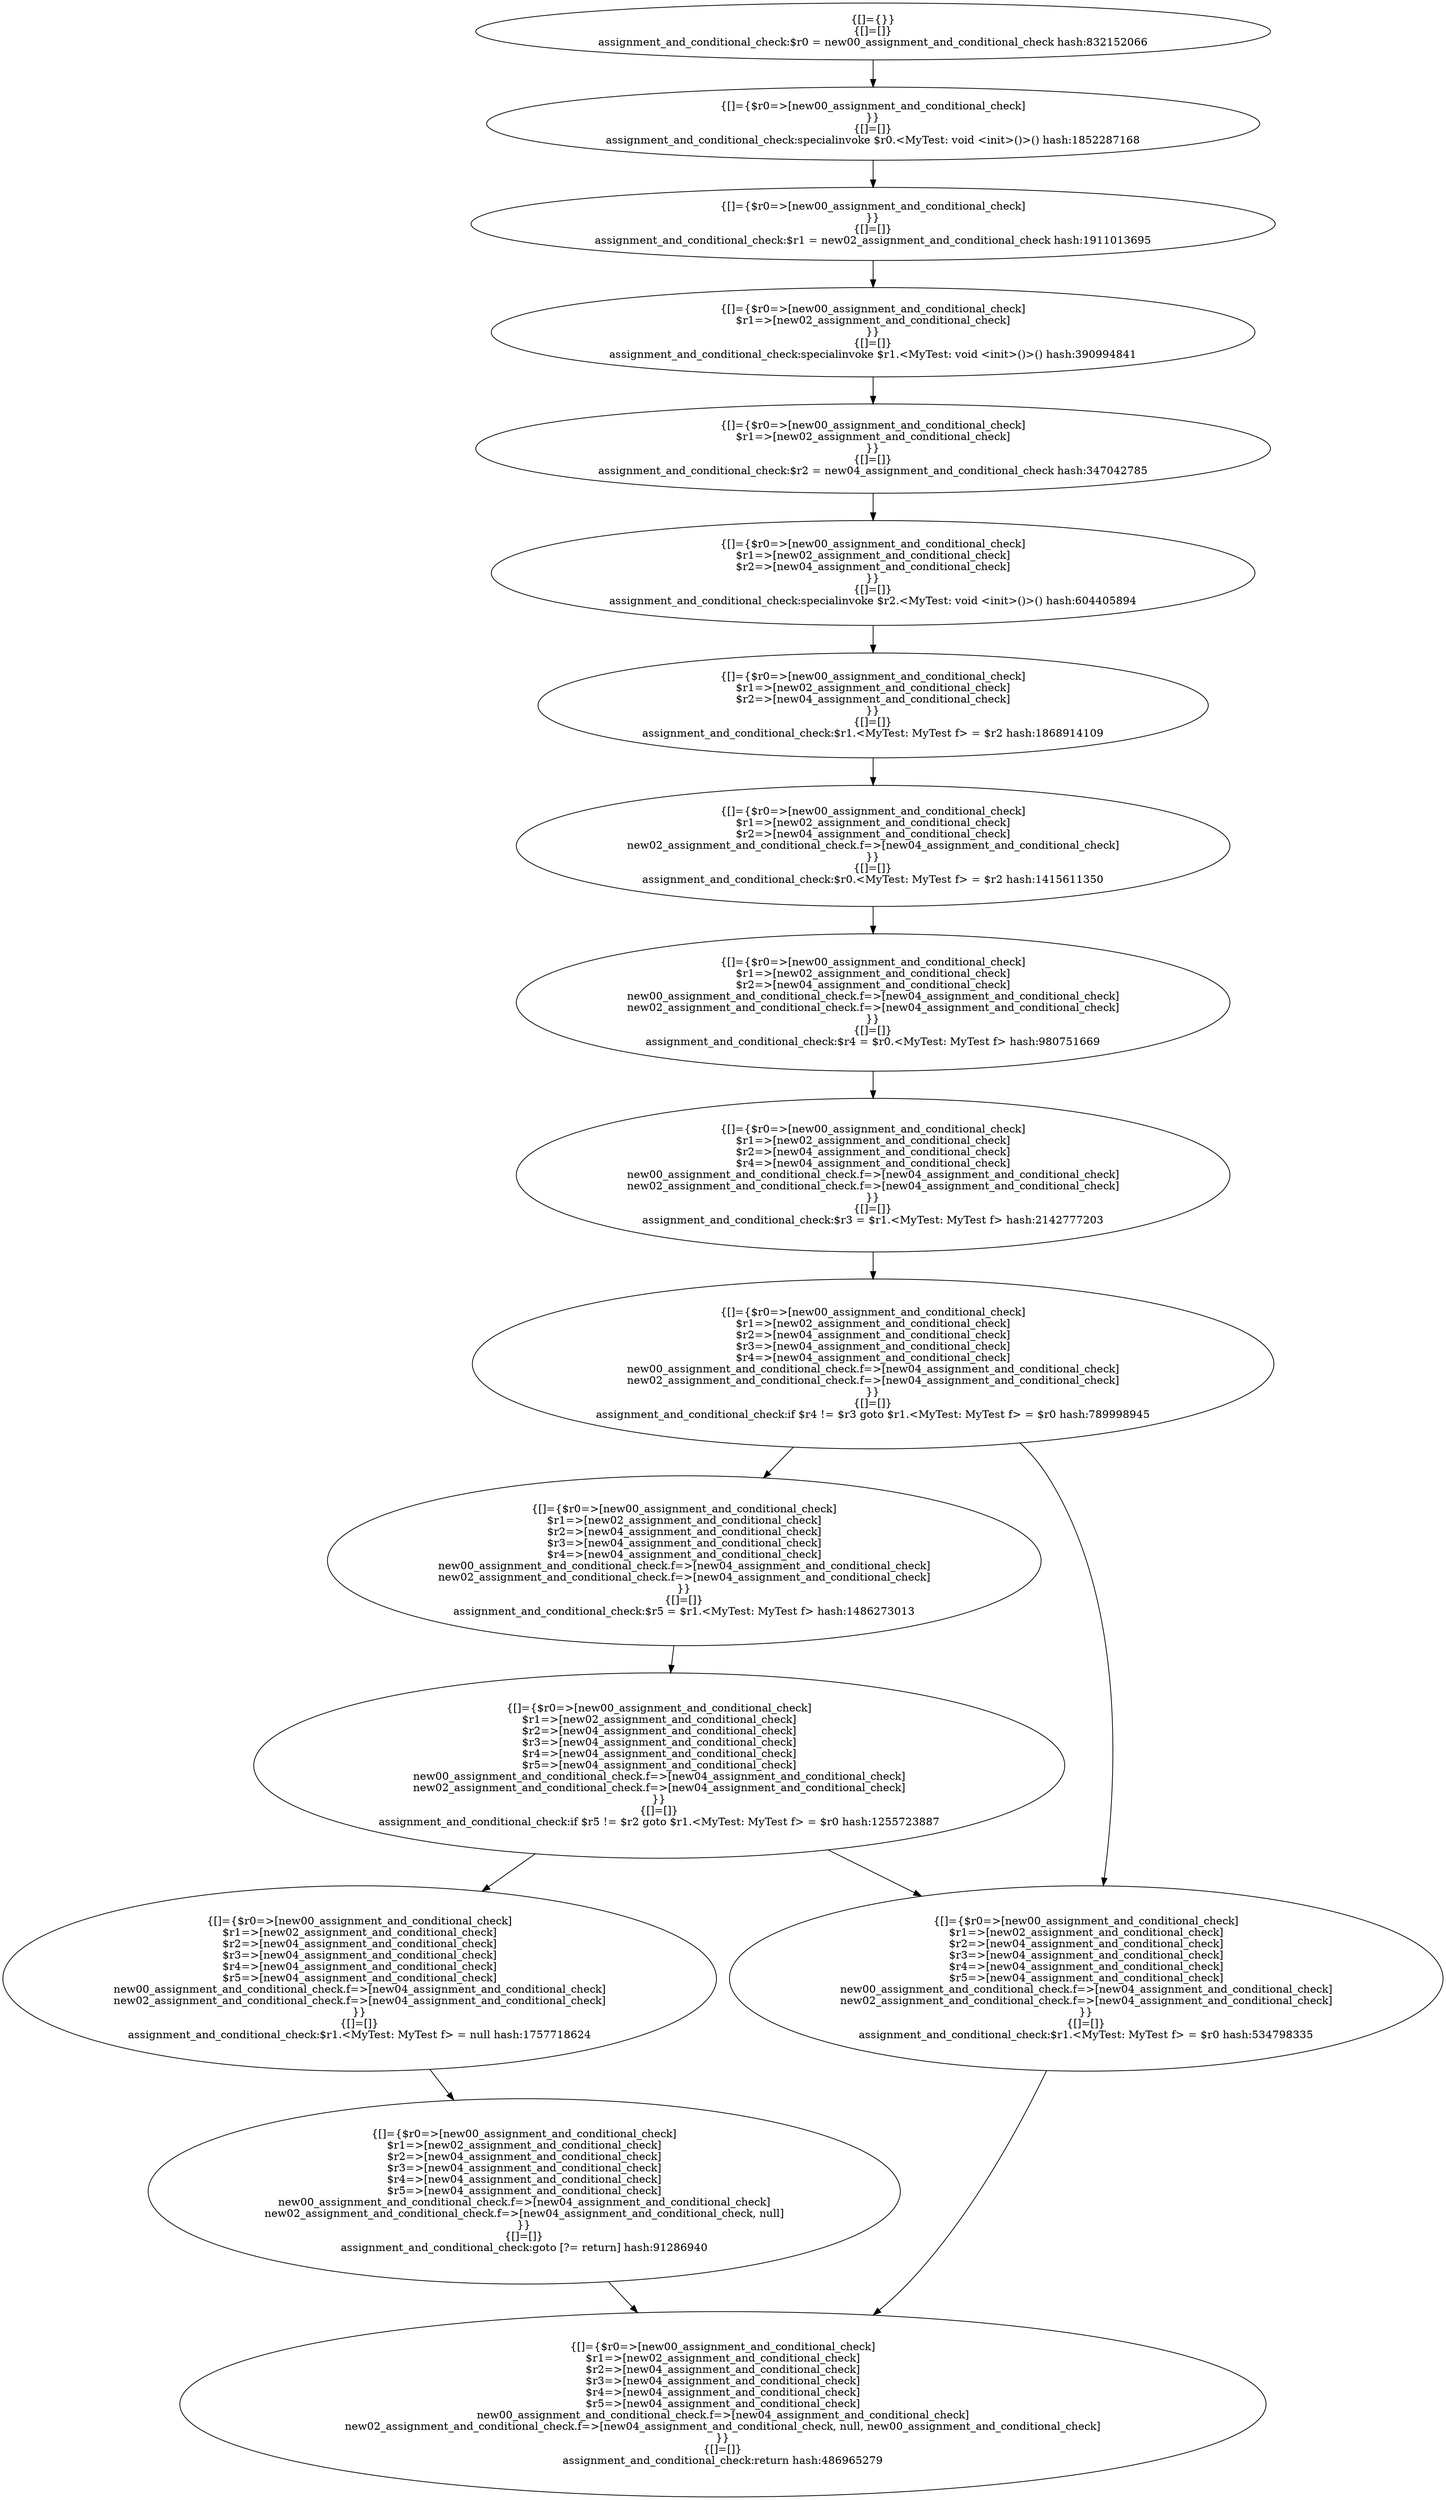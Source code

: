 digraph "./target2-mine/MyTest.assignment_and_conditional_check" {
    "{[]={}}
{[]=[]}
assignment_and_conditional_check:$r0 = new00_assignment_and_conditional_check hash:832152066";
    "{[]={$r0=>[new00_assignment_and_conditional_check]
}}
{[]=[]}
assignment_and_conditional_check:specialinvoke $r0.<MyTest: void <init>()>() hash:1852287168";
    "{[]={$r0=>[new00_assignment_and_conditional_check]
}}
{[]=[]}
assignment_and_conditional_check:$r1 = new02_assignment_and_conditional_check hash:1911013695";
    "{[]={$r0=>[new00_assignment_and_conditional_check]
$r1=>[new02_assignment_and_conditional_check]
}}
{[]=[]}
assignment_and_conditional_check:specialinvoke $r1.<MyTest: void <init>()>() hash:390994841";
    "{[]={$r0=>[new00_assignment_and_conditional_check]
$r1=>[new02_assignment_and_conditional_check]
}}
{[]=[]}
assignment_and_conditional_check:$r2 = new04_assignment_and_conditional_check hash:347042785";
    "{[]={$r0=>[new00_assignment_and_conditional_check]
$r1=>[new02_assignment_and_conditional_check]
$r2=>[new04_assignment_and_conditional_check]
}}
{[]=[]}
assignment_and_conditional_check:specialinvoke $r2.<MyTest: void <init>()>() hash:604405894";
    "{[]={$r0=>[new00_assignment_and_conditional_check]
$r1=>[new02_assignment_and_conditional_check]
$r2=>[new04_assignment_and_conditional_check]
}}
{[]=[]}
assignment_and_conditional_check:$r1.<MyTest: MyTest f> = $r2 hash:1868914109";
    "{[]={$r0=>[new00_assignment_and_conditional_check]
$r1=>[new02_assignment_and_conditional_check]
$r2=>[new04_assignment_and_conditional_check]
new02_assignment_and_conditional_check.f=>[new04_assignment_and_conditional_check]
}}
{[]=[]}
assignment_and_conditional_check:$r0.<MyTest: MyTest f> = $r2 hash:1415611350";
    "{[]={$r0=>[new00_assignment_and_conditional_check]
$r1=>[new02_assignment_and_conditional_check]
$r2=>[new04_assignment_and_conditional_check]
new00_assignment_and_conditional_check.f=>[new04_assignment_and_conditional_check]
new02_assignment_and_conditional_check.f=>[new04_assignment_and_conditional_check]
}}
{[]=[]}
assignment_and_conditional_check:$r4 = $r0.<MyTest: MyTest f> hash:980751669";
    "{[]={$r0=>[new00_assignment_and_conditional_check]
$r1=>[new02_assignment_and_conditional_check]
$r2=>[new04_assignment_and_conditional_check]
$r4=>[new04_assignment_and_conditional_check]
new00_assignment_and_conditional_check.f=>[new04_assignment_and_conditional_check]
new02_assignment_and_conditional_check.f=>[new04_assignment_and_conditional_check]
}}
{[]=[]}
assignment_and_conditional_check:$r3 = $r1.<MyTest: MyTest f> hash:2142777203";
    "{[]={$r0=>[new00_assignment_and_conditional_check]
$r1=>[new02_assignment_and_conditional_check]
$r2=>[new04_assignment_and_conditional_check]
$r3=>[new04_assignment_and_conditional_check]
$r4=>[new04_assignment_and_conditional_check]
new00_assignment_and_conditional_check.f=>[new04_assignment_and_conditional_check]
new02_assignment_and_conditional_check.f=>[new04_assignment_and_conditional_check]
}}
{[]=[]}
assignment_and_conditional_check:if $r4 != $r3 goto $r1.<MyTest: MyTest f> = $r0 hash:789998945";
    "{[]={$r0=>[new00_assignment_and_conditional_check]
$r1=>[new02_assignment_and_conditional_check]
$r2=>[new04_assignment_and_conditional_check]
$r3=>[new04_assignment_and_conditional_check]
$r4=>[new04_assignment_and_conditional_check]
new00_assignment_and_conditional_check.f=>[new04_assignment_and_conditional_check]
new02_assignment_and_conditional_check.f=>[new04_assignment_and_conditional_check]
}}
{[]=[]}
assignment_and_conditional_check:$r5 = $r1.<MyTest: MyTest f> hash:1486273013";
    "{[]={$r0=>[new00_assignment_and_conditional_check]
$r1=>[new02_assignment_and_conditional_check]
$r2=>[new04_assignment_and_conditional_check]
$r3=>[new04_assignment_and_conditional_check]
$r4=>[new04_assignment_and_conditional_check]
$r5=>[new04_assignment_and_conditional_check]
new00_assignment_and_conditional_check.f=>[new04_assignment_and_conditional_check]
new02_assignment_and_conditional_check.f=>[new04_assignment_and_conditional_check]
}}
{[]=[]}
assignment_and_conditional_check:if $r5 != $r2 goto $r1.<MyTest: MyTest f> = $r0 hash:1255723887";
    "{[]={$r0=>[new00_assignment_and_conditional_check]
$r1=>[new02_assignment_and_conditional_check]
$r2=>[new04_assignment_and_conditional_check]
$r3=>[new04_assignment_and_conditional_check]
$r4=>[new04_assignment_and_conditional_check]
$r5=>[new04_assignment_and_conditional_check]
new00_assignment_and_conditional_check.f=>[new04_assignment_and_conditional_check]
new02_assignment_and_conditional_check.f=>[new04_assignment_and_conditional_check]
}}
{[]=[]}
assignment_and_conditional_check:$r1.<MyTest: MyTest f> = null hash:1757718624";
    "{[]={$r0=>[new00_assignment_and_conditional_check]
$r1=>[new02_assignment_and_conditional_check]
$r2=>[new04_assignment_and_conditional_check]
$r3=>[new04_assignment_and_conditional_check]
$r4=>[new04_assignment_and_conditional_check]
$r5=>[new04_assignment_and_conditional_check]
new00_assignment_and_conditional_check.f=>[new04_assignment_and_conditional_check]
new02_assignment_and_conditional_check.f=>[new04_assignment_and_conditional_check, null]
}}
{[]=[]}
assignment_and_conditional_check:goto [?= return] hash:91286940";
    "{[]={$r0=>[new00_assignment_and_conditional_check]
$r1=>[new02_assignment_and_conditional_check]
$r2=>[new04_assignment_and_conditional_check]
$r3=>[new04_assignment_and_conditional_check]
$r4=>[new04_assignment_and_conditional_check]
$r5=>[new04_assignment_and_conditional_check]
new00_assignment_and_conditional_check.f=>[new04_assignment_and_conditional_check]
new02_assignment_and_conditional_check.f=>[new04_assignment_and_conditional_check]
}}
{[]=[]}
assignment_and_conditional_check:$r1.<MyTest: MyTest f> = $r0 hash:534798335";
    "{[]={$r0=>[new00_assignment_and_conditional_check]
$r1=>[new02_assignment_and_conditional_check]
$r2=>[new04_assignment_and_conditional_check]
$r3=>[new04_assignment_and_conditional_check]
$r4=>[new04_assignment_and_conditional_check]
$r5=>[new04_assignment_and_conditional_check]
new00_assignment_and_conditional_check.f=>[new04_assignment_and_conditional_check]
new02_assignment_and_conditional_check.f=>[new04_assignment_and_conditional_check, null, new00_assignment_and_conditional_check]
}}
{[]=[]}
assignment_and_conditional_check:return hash:486965279";
    "{[]={}}
{[]=[]}
assignment_and_conditional_check:$r0 = new00_assignment_and_conditional_check hash:832152066"->"{[]={$r0=>[new00_assignment_and_conditional_check]
}}
{[]=[]}
assignment_and_conditional_check:specialinvoke $r0.<MyTest: void <init>()>() hash:1852287168";
    "{[]={$r0=>[new00_assignment_and_conditional_check]
}}
{[]=[]}
assignment_and_conditional_check:specialinvoke $r0.<MyTest: void <init>()>() hash:1852287168"->"{[]={$r0=>[new00_assignment_and_conditional_check]
}}
{[]=[]}
assignment_and_conditional_check:$r1 = new02_assignment_and_conditional_check hash:1911013695";
    "{[]={$r0=>[new00_assignment_and_conditional_check]
}}
{[]=[]}
assignment_and_conditional_check:$r1 = new02_assignment_and_conditional_check hash:1911013695"->"{[]={$r0=>[new00_assignment_and_conditional_check]
$r1=>[new02_assignment_and_conditional_check]
}}
{[]=[]}
assignment_and_conditional_check:specialinvoke $r1.<MyTest: void <init>()>() hash:390994841";
    "{[]={$r0=>[new00_assignment_and_conditional_check]
$r1=>[new02_assignment_and_conditional_check]
}}
{[]=[]}
assignment_and_conditional_check:specialinvoke $r1.<MyTest: void <init>()>() hash:390994841"->"{[]={$r0=>[new00_assignment_and_conditional_check]
$r1=>[new02_assignment_and_conditional_check]
}}
{[]=[]}
assignment_and_conditional_check:$r2 = new04_assignment_and_conditional_check hash:347042785";
    "{[]={$r0=>[new00_assignment_and_conditional_check]
$r1=>[new02_assignment_and_conditional_check]
}}
{[]=[]}
assignment_and_conditional_check:$r2 = new04_assignment_and_conditional_check hash:347042785"->"{[]={$r0=>[new00_assignment_and_conditional_check]
$r1=>[new02_assignment_and_conditional_check]
$r2=>[new04_assignment_and_conditional_check]
}}
{[]=[]}
assignment_and_conditional_check:specialinvoke $r2.<MyTest: void <init>()>() hash:604405894";
    "{[]={$r0=>[new00_assignment_and_conditional_check]
$r1=>[new02_assignment_and_conditional_check]
$r2=>[new04_assignment_and_conditional_check]
}}
{[]=[]}
assignment_and_conditional_check:specialinvoke $r2.<MyTest: void <init>()>() hash:604405894"->"{[]={$r0=>[new00_assignment_and_conditional_check]
$r1=>[new02_assignment_and_conditional_check]
$r2=>[new04_assignment_and_conditional_check]
}}
{[]=[]}
assignment_and_conditional_check:$r1.<MyTest: MyTest f> = $r2 hash:1868914109";
    "{[]={$r0=>[new00_assignment_and_conditional_check]
$r1=>[new02_assignment_and_conditional_check]
$r2=>[new04_assignment_and_conditional_check]
}}
{[]=[]}
assignment_and_conditional_check:$r1.<MyTest: MyTest f> = $r2 hash:1868914109"->"{[]={$r0=>[new00_assignment_and_conditional_check]
$r1=>[new02_assignment_and_conditional_check]
$r2=>[new04_assignment_and_conditional_check]
new02_assignment_and_conditional_check.f=>[new04_assignment_and_conditional_check]
}}
{[]=[]}
assignment_and_conditional_check:$r0.<MyTest: MyTest f> = $r2 hash:1415611350";
    "{[]={$r0=>[new00_assignment_and_conditional_check]
$r1=>[new02_assignment_and_conditional_check]
$r2=>[new04_assignment_and_conditional_check]
new02_assignment_and_conditional_check.f=>[new04_assignment_and_conditional_check]
}}
{[]=[]}
assignment_and_conditional_check:$r0.<MyTest: MyTest f> = $r2 hash:1415611350"->"{[]={$r0=>[new00_assignment_and_conditional_check]
$r1=>[new02_assignment_and_conditional_check]
$r2=>[new04_assignment_and_conditional_check]
new00_assignment_and_conditional_check.f=>[new04_assignment_and_conditional_check]
new02_assignment_and_conditional_check.f=>[new04_assignment_and_conditional_check]
}}
{[]=[]}
assignment_and_conditional_check:$r4 = $r0.<MyTest: MyTest f> hash:980751669";
    "{[]={$r0=>[new00_assignment_and_conditional_check]
$r1=>[new02_assignment_and_conditional_check]
$r2=>[new04_assignment_and_conditional_check]
new00_assignment_and_conditional_check.f=>[new04_assignment_and_conditional_check]
new02_assignment_and_conditional_check.f=>[new04_assignment_and_conditional_check]
}}
{[]=[]}
assignment_and_conditional_check:$r4 = $r0.<MyTest: MyTest f> hash:980751669"->"{[]={$r0=>[new00_assignment_and_conditional_check]
$r1=>[new02_assignment_and_conditional_check]
$r2=>[new04_assignment_and_conditional_check]
$r4=>[new04_assignment_and_conditional_check]
new00_assignment_and_conditional_check.f=>[new04_assignment_and_conditional_check]
new02_assignment_and_conditional_check.f=>[new04_assignment_and_conditional_check]
}}
{[]=[]}
assignment_and_conditional_check:$r3 = $r1.<MyTest: MyTest f> hash:2142777203";
    "{[]={$r0=>[new00_assignment_and_conditional_check]
$r1=>[new02_assignment_and_conditional_check]
$r2=>[new04_assignment_and_conditional_check]
$r4=>[new04_assignment_and_conditional_check]
new00_assignment_and_conditional_check.f=>[new04_assignment_and_conditional_check]
new02_assignment_and_conditional_check.f=>[new04_assignment_and_conditional_check]
}}
{[]=[]}
assignment_and_conditional_check:$r3 = $r1.<MyTest: MyTest f> hash:2142777203"->"{[]={$r0=>[new00_assignment_and_conditional_check]
$r1=>[new02_assignment_and_conditional_check]
$r2=>[new04_assignment_and_conditional_check]
$r3=>[new04_assignment_and_conditional_check]
$r4=>[new04_assignment_and_conditional_check]
new00_assignment_and_conditional_check.f=>[new04_assignment_and_conditional_check]
new02_assignment_and_conditional_check.f=>[new04_assignment_and_conditional_check]
}}
{[]=[]}
assignment_and_conditional_check:if $r4 != $r3 goto $r1.<MyTest: MyTest f> = $r0 hash:789998945";
    "{[]={$r0=>[new00_assignment_and_conditional_check]
$r1=>[new02_assignment_and_conditional_check]
$r2=>[new04_assignment_and_conditional_check]
$r3=>[new04_assignment_and_conditional_check]
$r4=>[new04_assignment_and_conditional_check]
new00_assignment_and_conditional_check.f=>[new04_assignment_and_conditional_check]
new02_assignment_and_conditional_check.f=>[new04_assignment_and_conditional_check]
}}
{[]=[]}
assignment_and_conditional_check:if $r4 != $r3 goto $r1.<MyTest: MyTest f> = $r0 hash:789998945"->"{[]={$r0=>[new00_assignment_and_conditional_check]
$r1=>[new02_assignment_and_conditional_check]
$r2=>[new04_assignment_and_conditional_check]
$r3=>[new04_assignment_and_conditional_check]
$r4=>[new04_assignment_and_conditional_check]
new00_assignment_and_conditional_check.f=>[new04_assignment_and_conditional_check]
new02_assignment_and_conditional_check.f=>[new04_assignment_and_conditional_check]
}}
{[]=[]}
assignment_and_conditional_check:$r5 = $r1.<MyTest: MyTest f> hash:1486273013";
    "{[]={$r0=>[new00_assignment_and_conditional_check]
$r1=>[new02_assignment_and_conditional_check]
$r2=>[new04_assignment_and_conditional_check]
$r3=>[new04_assignment_and_conditional_check]
$r4=>[new04_assignment_and_conditional_check]
new00_assignment_and_conditional_check.f=>[new04_assignment_and_conditional_check]
new02_assignment_and_conditional_check.f=>[new04_assignment_and_conditional_check]
}}
{[]=[]}
assignment_and_conditional_check:if $r4 != $r3 goto $r1.<MyTest: MyTest f> = $r0 hash:789998945"->"{[]={$r0=>[new00_assignment_and_conditional_check]
$r1=>[new02_assignment_and_conditional_check]
$r2=>[new04_assignment_and_conditional_check]
$r3=>[new04_assignment_and_conditional_check]
$r4=>[new04_assignment_and_conditional_check]
$r5=>[new04_assignment_and_conditional_check]
new00_assignment_and_conditional_check.f=>[new04_assignment_and_conditional_check]
new02_assignment_and_conditional_check.f=>[new04_assignment_and_conditional_check]
}}
{[]=[]}
assignment_and_conditional_check:$r1.<MyTest: MyTest f> = $r0 hash:534798335";
    "{[]={$r0=>[new00_assignment_and_conditional_check]
$r1=>[new02_assignment_and_conditional_check]
$r2=>[new04_assignment_and_conditional_check]
$r3=>[new04_assignment_and_conditional_check]
$r4=>[new04_assignment_and_conditional_check]
new00_assignment_and_conditional_check.f=>[new04_assignment_and_conditional_check]
new02_assignment_and_conditional_check.f=>[new04_assignment_and_conditional_check]
}}
{[]=[]}
assignment_and_conditional_check:$r5 = $r1.<MyTest: MyTest f> hash:1486273013"->"{[]={$r0=>[new00_assignment_and_conditional_check]
$r1=>[new02_assignment_and_conditional_check]
$r2=>[new04_assignment_and_conditional_check]
$r3=>[new04_assignment_and_conditional_check]
$r4=>[new04_assignment_and_conditional_check]
$r5=>[new04_assignment_and_conditional_check]
new00_assignment_and_conditional_check.f=>[new04_assignment_and_conditional_check]
new02_assignment_and_conditional_check.f=>[new04_assignment_and_conditional_check]
}}
{[]=[]}
assignment_and_conditional_check:if $r5 != $r2 goto $r1.<MyTest: MyTest f> = $r0 hash:1255723887";
    "{[]={$r0=>[new00_assignment_and_conditional_check]
$r1=>[new02_assignment_and_conditional_check]
$r2=>[new04_assignment_and_conditional_check]
$r3=>[new04_assignment_and_conditional_check]
$r4=>[new04_assignment_and_conditional_check]
$r5=>[new04_assignment_and_conditional_check]
new00_assignment_and_conditional_check.f=>[new04_assignment_and_conditional_check]
new02_assignment_and_conditional_check.f=>[new04_assignment_and_conditional_check]
}}
{[]=[]}
assignment_and_conditional_check:if $r5 != $r2 goto $r1.<MyTest: MyTest f> = $r0 hash:1255723887"->"{[]={$r0=>[new00_assignment_and_conditional_check]
$r1=>[new02_assignment_and_conditional_check]
$r2=>[new04_assignment_and_conditional_check]
$r3=>[new04_assignment_and_conditional_check]
$r4=>[new04_assignment_and_conditional_check]
$r5=>[new04_assignment_and_conditional_check]
new00_assignment_and_conditional_check.f=>[new04_assignment_and_conditional_check]
new02_assignment_and_conditional_check.f=>[new04_assignment_and_conditional_check]
}}
{[]=[]}
assignment_and_conditional_check:$r1.<MyTest: MyTest f> = null hash:1757718624";
    "{[]={$r0=>[new00_assignment_and_conditional_check]
$r1=>[new02_assignment_and_conditional_check]
$r2=>[new04_assignment_and_conditional_check]
$r3=>[new04_assignment_and_conditional_check]
$r4=>[new04_assignment_and_conditional_check]
$r5=>[new04_assignment_and_conditional_check]
new00_assignment_and_conditional_check.f=>[new04_assignment_and_conditional_check]
new02_assignment_and_conditional_check.f=>[new04_assignment_and_conditional_check]
}}
{[]=[]}
assignment_and_conditional_check:if $r5 != $r2 goto $r1.<MyTest: MyTest f> = $r0 hash:1255723887"->"{[]={$r0=>[new00_assignment_and_conditional_check]
$r1=>[new02_assignment_and_conditional_check]
$r2=>[new04_assignment_and_conditional_check]
$r3=>[new04_assignment_and_conditional_check]
$r4=>[new04_assignment_and_conditional_check]
$r5=>[new04_assignment_and_conditional_check]
new00_assignment_and_conditional_check.f=>[new04_assignment_and_conditional_check]
new02_assignment_and_conditional_check.f=>[new04_assignment_and_conditional_check]
}}
{[]=[]}
assignment_and_conditional_check:$r1.<MyTest: MyTest f> = $r0 hash:534798335";
    "{[]={$r0=>[new00_assignment_and_conditional_check]
$r1=>[new02_assignment_and_conditional_check]
$r2=>[new04_assignment_and_conditional_check]
$r3=>[new04_assignment_and_conditional_check]
$r4=>[new04_assignment_and_conditional_check]
$r5=>[new04_assignment_and_conditional_check]
new00_assignment_and_conditional_check.f=>[new04_assignment_and_conditional_check]
new02_assignment_and_conditional_check.f=>[new04_assignment_and_conditional_check]
}}
{[]=[]}
assignment_and_conditional_check:$r1.<MyTest: MyTest f> = null hash:1757718624"->"{[]={$r0=>[new00_assignment_and_conditional_check]
$r1=>[new02_assignment_and_conditional_check]
$r2=>[new04_assignment_and_conditional_check]
$r3=>[new04_assignment_and_conditional_check]
$r4=>[new04_assignment_and_conditional_check]
$r5=>[new04_assignment_and_conditional_check]
new00_assignment_and_conditional_check.f=>[new04_assignment_and_conditional_check]
new02_assignment_and_conditional_check.f=>[new04_assignment_and_conditional_check, null]
}}
{[]=[]}
assignment_and_conditional_check:goto [?= return] hash:91286940";
    "{[]={$r0=>[new00_assignment_and_conditional_check]
$r1=>[new02_assignment_and_conditional_check]
$r2=>[new04_assignment_and_conditional_check]
$r3=>[new04_assignment_and_conditional_check]
$r4=>[new04_assignment_and_conditional_check]
$r5=>[new04_assignment_and_conditional_check]
new00_assignment_and_conditional_check.f=>[new04_assignment_and_conditional_check]
new02_assignment_and_conditional_check.f=>[new04_assignment_and_conditional_check, null]
}}
{[]=[]}
assignment_and_conditional_check:goto [?= return] hash:91286940"->"{[]={$r0=>[new00_assignment_and_conditional_check]
$r1=>[new02_assignment_and_conditional_check]
$r2=>[new04_assignment_and_conditional_check]
$r3=>[new04_assignment_and_conditional_check]
$r4=>[new04_assignment_and_conditional_check]
$r5=>[new04_assignment_and_conditional_check]
new00_assignment_and_conditional_check.f=>[new04_assignment_and_conditional_check]
new02_assignment_and_conditional_check.f=>[new04_assignment_and_conditional_check, null, new00_assignment_and_conditional_check]
}}
{[]=[]}
assignment_and_conditional_check:return hash:486965279";
    "{[]={$r0=>[new00_assignment_and_conditional_check]
$r1=>[new02_assignment_and_conditional_check]
$r2=>[new04_assignment_and_conditional_check]
$r3=>[new04_assignment_and_conditional_check]
$r4=>[new04_assignment_and_conditional_check]
$r5=>[new04_assignment_and_conditional_check]
new00_assignment_and_conditional_check.f=>[new04_assignment_and_conditional_check]
new02_assignment_and_conditional_check.f=>[new04_assignment_and_conditional_check]
}}
{[]=[]}
assignment_and_conditional_check:$r1.<MyTest: MyTest f> = $r0 hash:534798335"->"{[]={$r0=>[new00_assignment_and_conditional_check]
$r1=>[new02_assignment_and_conditional_check]
$r2=>[new04_assignment_and_conditional_check]
$r3=>[new04_assignment_and_conditional_check]
$r4=>[new04_assignment_and_conditional_check]
$r5=>[new04_assignment_and_conditional_check]
new00_assignment_and_conditional_check.f=>[new04_assignment_and_conditional_check]
new02_assignment_and_conditional_check.f=>[new04_assignment_and_conditional_check, null, new00_assignment_and_conditional_check]
}}
{[]=[]}
assignment_and_conditional_check:return hash:486965279";
}
